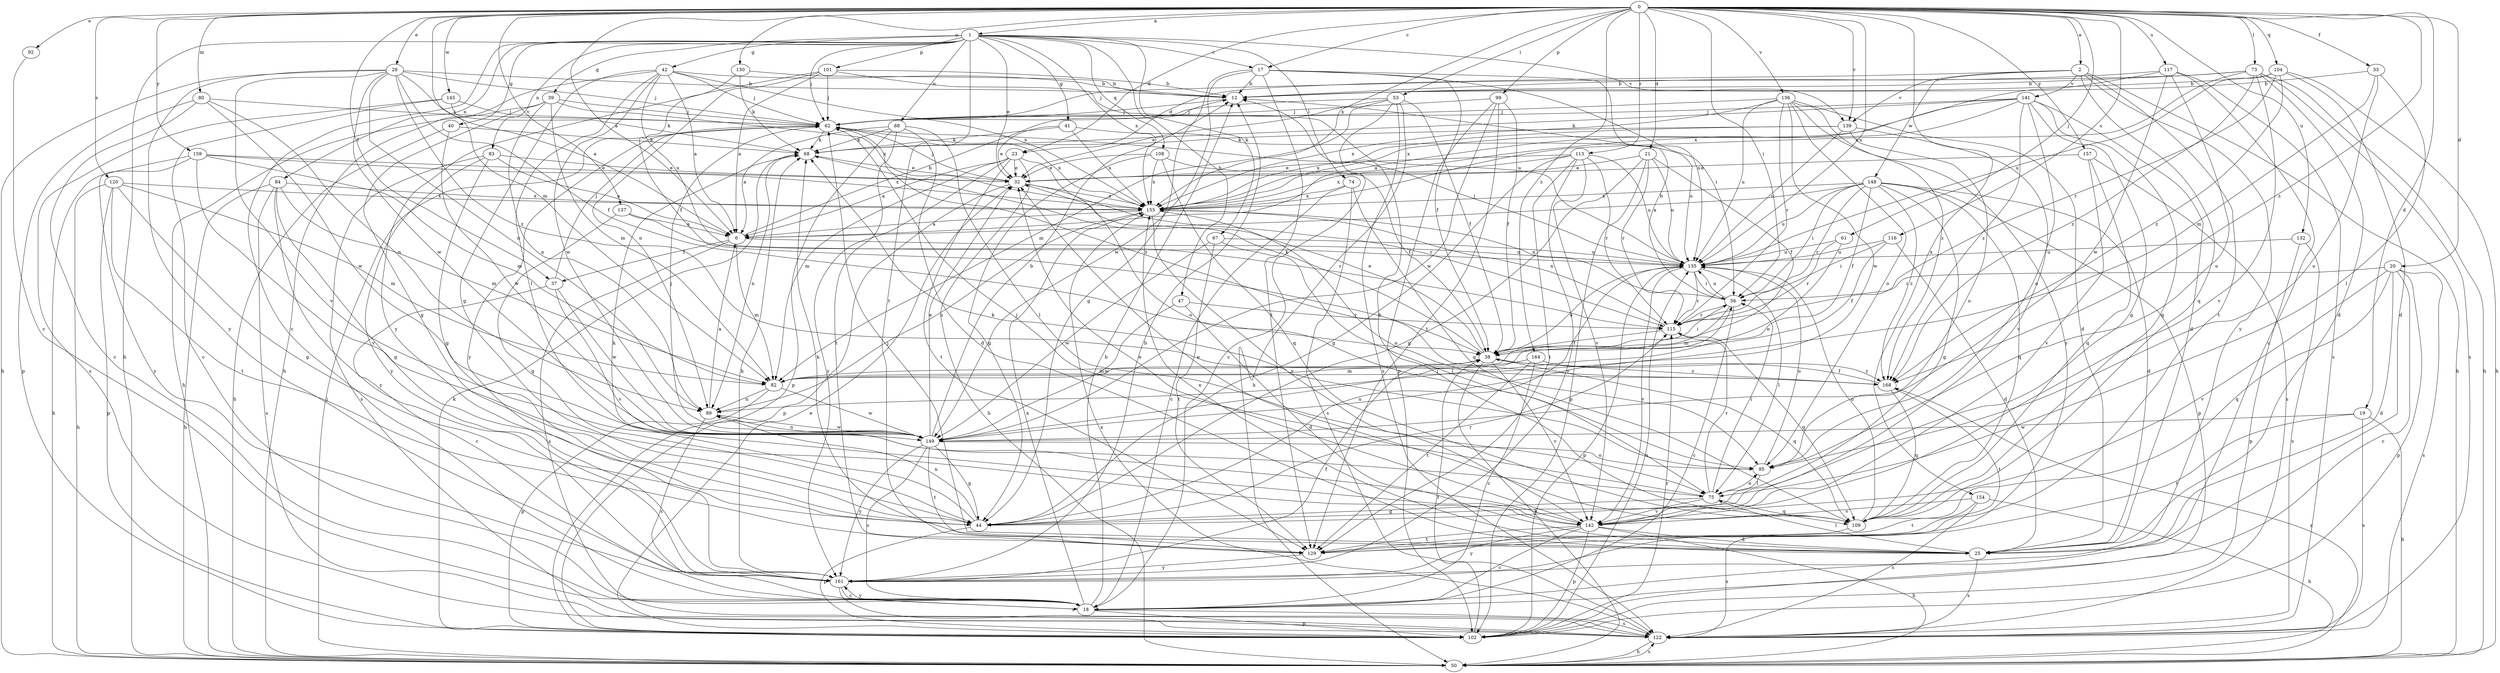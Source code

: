strict digraph  {
0;
1;
2;
6;
12;
17;
18;
19;
20;
21;
23;
25;
28;
32;
33;
37;
38;
39;
40;
41;
42;
44;
47;
50;
53;
56;
61;
62;
67;
68;
73;
74;
75;
80;
82;
83;
84;
88;
89;
92;
95;
99;
101;
102;
104;
108;
109;
113;
115;
116;
117;
120;
122;
129;
130;
132;
135;
136;
137;
139;
141;
142;
145;
148;
149;
154;
155;
157;
159;
161;
164;
168;
0 -> 1  [label=a];
0 -> 2  [label=a];
0 -> 6  [label=a];
0 -> 17  [label=c];
0 -> 19  [label=d];
0 -> 20  [label=d];
0 -> 21  [label=d];
0 -> 23  [label=d];
0 -> 28  [label=e];
0 -> 33  [label=f];
0 -> 37  [label=f];
0 -> 53  [label=i];
0 -> 56  [label=i];
0 -> 61  [label=j];
0 -> 73  [label=l];
0 -> 80  [label=m];
0 -> 82  [label=m];
0 -> 92  [label=o];
0 -> 99  [label=p];
0 -> 104  [label=q];
0 -> 113  [label=r];
0 -> 116  [label=s];
0 -> 117  [label=s];
0 -> 120  [label=s];
0 -> 130  [label=u];
0 -> 132  [label=u];
0 -> 135  [label=u];
0 -> 136  [label=v];
0 -> 137  [label=v];
0 -> 139  [label=v];
0 -> 145  [label=w];
0 -> 154  [label=x];
0 -> 155  [label=x];
0 -> 157  [label=y];
0 -> 159  [label=y];
0 -> 164  [label=z];
0 -> 168  [label=z];
1 -> 17  [label=c];
1 -> 18  [label=c];
1 -> 32  [label=e];
1 -> 39  [label=g];
1 -> 40  [label=g];
1 -> 41  [label=g];
1 -> 42  [label=g];
1 -> 47  [label=h];
1 -> 50  [label=h];
1 -> 62  [label=j];
1 -> 67  [label=k];
1 -> 74  [label=l];
1 -> 83  [label=n];
1 -> 84  [label=n];
1 -> 88  [label=n];
1 -> 101  [label=p];
1 -> 108  [label=q];
1 -> 129  [label=t];
1 -> 139  [label=v];
1 -> 155  [label=x];
2 -> 23  [label=d];
2 -> 50  [label=h];
2 -> 109  [label=q];
2 -> 129  [label=t];
2 -> 139  [label=v];
2 -> 141  [label=v];
2 -> 148  [label=w];
2 -> 161  [label=y];
6 -> 12  [label=b];
6 -> 37  [label=f];
6 -> 82  [label=m];
6 -> 122  [label=s];
6 -> 135  [label=u];
12 -> 62  [label=j];
17 -> 12  [label=b];
17 -> 38  [label=f];
17 -> 44  [label=g];
17 -> 56  [label=i];
17 -> 129  [label=t];
17 -> 135  [label=u];
17 -> 149  [label=w];
18 -> 12  [label=b];
18 -> 102  [label=p];
18 -> 122  [label=s];
18 -> 155  [label=x];
18 -> 161  [label=y];
19 -> 50  [label=h];
19 -> 122  [label=s];
19 -> 129  [label=t];
19 -> 149  [label=w];
20 -> 18  [label=c];
20 -> 25  [label=d];
20 -> 56  [label=i];
20 -> 102  [label=p];
20 -> 109  [label=q];
20 -> 122  [label=s];
20 -> 142  [label=v];
21 -> 32  [label=e];
21 -> 38  [label=f];
21 -> 44  [label=g];
21 -> 102  [label=p];
21 -> 115  [label=r];
21 -> 135  [label=u];
23 -> 6  [label=a];
23 -> 32  [label=e];
23 -> 50  [label=h];
23 -> 82  [label=m];
23 -> 95  [label=o];
23 -> 129  [label=t];
23 -> 161  [label=y];
25 -> 62  [label=j];
25 -> 68  [label=k];
25 -> 75  [label=l];
25 -> 122  [label=s];
25 -> 155  [label=x];
28 -> 6  [label=a];
28 -> 12  [label=b];
28 -> 38  [label=f];
28 -> 50  [label=h];
28 -> 62  [label=j];
28 -> 89  [label=n];
28 -> 142  [label=v];
28 -> 149  [label=w];
28 -> 161  [label=y];
28 -> 168  [label=z];
32 -> 62  [label=j];
32 -> 102  [label=p];
32 -> 115  [label=r];
32 -> 155  [label=x];
33 -> 12  [label=b];
33 -> 75  [label=l];
33 -> 82  [label=m];
33 -> 95  [label=o];
37 -> 18  [label=c];
37 -> 62  [label=j];
37 -> 142  [label=v];
37 -> 149  [label=w];
38 -> 32  [label=e];
38 -> 50  [label=h];
38 -> 56  [label=i];
38 -> 68  [label=k];
38 -> 82  [label=m];
38 -> 109  [label=q];
38 -> 135  [label=u];
38 -> 142  [label=v];
38 -> 168  [label=z];
39 -> 44  [label=g];
39 -> 50  [label=h];
39 -> 62  [label=j];
39 -> 82  [label=m];
39 -> 89  [label=n];
39 -> 155  [label=x];
40 -> 50  [label=h];
40 -> 68  [label=k];
40 -> 149  [label=w];
41 -> 32  [label=e];
41 -> 68  [label=k];
41 -> 135  [label=u];
41 -> 155  [label=x];
42 -> 6  [label=a];
42 -> 12  [label=b];
42 -> 44  [label=g];
42 -> 50  [label=h];
42 -> 62  [label=j];
42 -> 75  [label=l];
42 -> 135  [label=u];
42 -> 149  [label=w];
42 -> 155  [label=x];
44 -> 68  [label=k];
44 -> 89  [label=n];
44 -> 102  [label=p];
44 -> 115  [label=r];
44 -> 135  [label=u];
47 -> 25  [label=d];
47 -> 115  [label=r];
47 -> 149  [label=w];
50 -> 62  [label=j];
50 -> 122  [label=s];
50 -> 168  [label=z];
53 -> 18  [label=c];
53 -> 32  [label=e];
53 -> 38  [label=f];
53 -> 50  [label=h];
53 -> 62  [label=j];
53 -> 82  [label=m];
53 -> 122  [label=s];
56 -> 12  [label=b];
56 -> 18  [label=c];
56 -> 82  [label=m];
56 -> 115  [label=r];
56 -> 135  [label=u];
56 -> 155  [label=x];
61 -> 89  [label=n];
61 -> 115  [label=r];
61 -> 135  [label=u];
62 -> 68  [label=k];
62 -> 155  [label=x];
62 -> 161  [label=y];
62 -> 168  [label=z];
67 -> 75  [label=l];
67 -> 129  [label=t];
67 -> 135  [label=u];
67 -> 149  [label=w];
68 -> 32  [label=e];
68 -> 89  [label=n];
73 -> 12  [label=b];
73 -> 25  [label=d];
73 -> 50  [label=h];
73 -> 62  [label=j];
73 -> 122  [label=s];
73 -> 142  [label=v];
73 -> 155  [label=x];
73 -> 168  [label=z];
74 -> 18  [label=c];
74 -> 109  [label=q];
74 -> 122  [label=s];
74 -> 155  [label=x];
75 -> 44  [label=g];
75 -> 56  [label=i];
75 -> 62  [label=j];
75 -> 95  [label=o];
75 -> 109  [label=q];
75 -> 115  [label=r];
75 -> 142  [label=v];
80 -> 18  [label=c];
80 -> 62  [label=j];
80 -> 89  [label=n];
80 -> 102  [label=p];
80 -> 149  [label=w];
82 -> 89  [label=n];
82 -> 102  [label=p];
82 -> 149  [label=w];
83 -> 6  [label=a];
83 -> 32  [label=e];
83 -> 44  [label=g];
83 -> 122  [label=s];
83 -> 161  [label=y];
84 -> 44  [label=g];
84 -> 50  [label=h];
84 -> 82  [label=m];
84 -> 122  [label=s];
84 -> 155  [label=x];
84 -> 161  [label=y];
88 -> 6  [label=a];
88 -> 25  [label=d];
88 -> 68  [label=k];
88 -> 75  [label=l];
88 -> 102  [label=p];
88 -> 129  [label=t];
89 -> 6  [label=a];
89 -> 18  [label=c];
89 -> 149  [label=w];
92 -> 18  [label=c];
95 -> 68  [label=k];
95 -> 75  [label=l];
95 -> 135  [label=u];
99 -> 38  [label=f];
99 -> 62  [label=j];
99 -> 102  [label=p];
99 -> 129  [label=t];
99 -> 149  [label=w];
101 -> 6  [label=a];
101 -> 12  [label=b];
101 -> 62  [label=j];
101 -> 89  [label=n];
101 -> 135  [label=u];
101 -> 161  [label=y];
102 -> 32  [label=e];
102 -> 38  [label=f];
102 -> 68  [label=k];
102 -> 115  [label=r];
102 -> 135  [label=u];
104 -> 12  [label=b];
104 -> 25  [label=d];
104 -> 50  [label=h];
104 -> 115  [label=r];
104 -> 135  [label=u];
104 -> 168  [label=z];
108 -> 32  [label=e];
108 -> 38  [label=f];
108 -> 44  [label=g];
108 -> 109  [label=q];
108 -> 155  [label=x];
109 -> 12  [label=b];
109 -> 32  [label=e];
109 -> 122  [label=s];
109 -> 135  [label=u];
113 -> 32  [label=e];
113 -> 44  [label=g];
113 -> 115  [label=r];
113 -> 129  [label=t];
113 -> 135  [label=u];
113 -> 142  [label=v];
113 -> 155  [label=x];
113 -> 161  [label=y];
115 -> 38  [label=f];
115 -> 109  [label=q];
115 -> 155  [label=x];
116 -> 25  [label=d];
116 -> 38  [label=f];
116 -> 56  [label=i];
116 -> 135  [label=u];
117 -> 12  [label=b];
117 -> 18  [label=c];
117 -> 95  [label=o];
117 -> 122  [label=s];
117 -> 149  [label=w];
117 -> 155  [label=x];
120 -> 44  [label=g];
120 -> 50  [label=h];
120 -> 82  [label=m];
120 -> 102  [label=p];
120 -> 129  [label=t];
120 -> 155  [label=x];
122 -> 50  [label=h];
122 -> 155  [label=x];
129 -> 161  [label=y];
130 -> 12  [label=b];
130 -> 38  [label=f];
130 -> 68  [label=k];
132 -> 102  [label=p];
132 -> 122  [label=s];
132 -> 135  [label=u];
135 -> 56  [label=i];
135 -> 62  [label=j];
135 -> 75  [label=l];
135 -> 102  [label=p];
135 -> 115  [label=r];
135 -> 142  [label=v];
136 -> 25  [label=d];
136 -> 62  [label=j];
136 -> 95  [label=o];
136 -> 115  [label=r];
136 -> 135  [label=u];
136 -> 149  [label=w];
136 -> 155  [label=x];
136 -> 161  [label=y];
136 -> 168  [label=z];
137 -> 6  [label=a];
137 -> 44  [label=g];
137 -> 115  [label=r];
139 -> 68  [label=k];
139 -> 95  [label=o];
139 -> 135  [label=u];
139 -> 142  [label=v];
139 -> 155  [label=x];
141 -> 6  [label=a];
141 -> 25  [label=d];
141 -> 44  [label=g];
141 -> 62  [label=j];
141 -> 68  [label=k];
141 -> 95  [label=o];
141 -> 109  [label=q];
141 -> 155  [label=x];
141 -> 168  [label=z];
142 -> 18  [label=c];
142 -> 25  [label=d];
142 -> 32  [label=e];
142 -> 50  [label=h];
142 -> 102  [label=p];
142 -> 129  [label=t];
142 -> 161  [label=y];
145 -> 18  [label=c];
145 -> 62  [label=j];
145 -> 68  [label=k];
145 -> 122  [label=s];
148 -> 6  [label=a];
148 -> 25  [label=d];
148 -> 38  [label=f];
148 -> 44  [label=g];
148 -> 56  [label=i];
148 -> 102  [label=p];
148 -> 109  [label=q];
148 -> 115  [label=r];
148 -> 135  [label=u];
148 -> 155  [label=x];
148 -> 168  [label=z];
149 -> 12  [label=b];
149 -> 18  [label=c];
149 -> 32  [label=e];
149 -> 44  [label=g];
149 -> 56  [label=i];
149 -> 62  [label=j];
149 -> 89  [label=n];
149 -> 95  [label=o];
149 -> 129  [label=t];
149 -> 161  [label=y];
154 -> 50  [label=h];
154 -> 122  [label=s];
154 -> 129  [label=t];
154 -> 142  [label=v];
155 -> 6  [label=a];
155 -> 89  [label=n];
155 -> 95  [label=o];
155 -> 142  [label=v];
157 -> 32  [label=e];
157 -> 109  [label=q];
157 -> 122  [label=s];
157 -> 142  [label=v];
159 -> 32  [label=e];
159 -> 50  [label=h];
159 -> 82  [label=m];
159 -> 142  [label=v];
159 -> 155  [label=x];
159 -> 161  [label=y];
161 -> 12  [label=b];
161 -> 18  [label=c];
161 -> 38  [label=f];
161 -> 68  [label=k];
161 -> 122  [label=s];
164 -> 18  [label=c];
164 -> 82  [label=m];
164 -> 129  [label=t];
164 -> 168  [label=z];
168 -> 38  [label=f];
168 -> 109  [label=q];
168 -> 129  [label=t];
}
